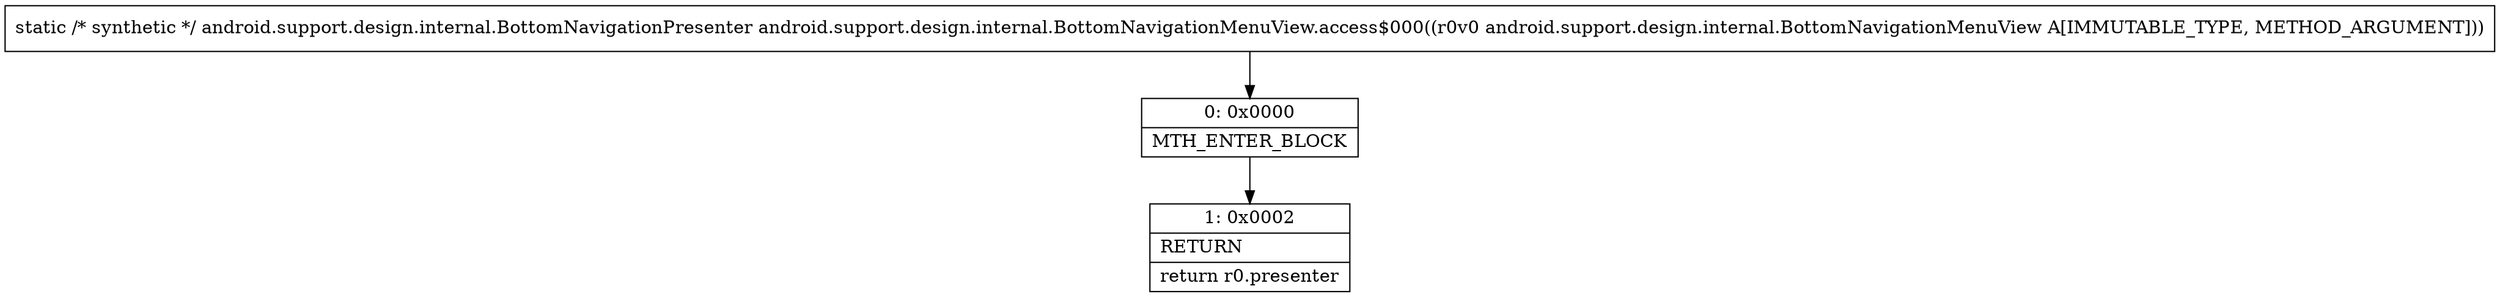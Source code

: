 digraph "CFG forandroid.support.design.internal.BottomNavigationMenuView.access$000(Landroid\/support\/design\/internal\/BottomNavigationMenuView;)Landroid\/support\/design\/internal\/BottomNavigationPresenter;" {
Node_0 [shape=record,label="{0\:\ 0x0000|MTH_ENTER_BLOCK\l}"];
Node_1 [shape=record,label="{1\:\ 0x0002|RETURN\l|return r0.presenter\l}"];
MethodNode[shape=record,label="{static \/* synthetic *\/ android.support.design.internal.BottomNavigationPresenter android.support.design.internal.BottomNavigationMenuView.access$000((r0v0 android.support.design.internal.BottomNavigationMenuView A[IMMUTABLE_TYPE, METHOD_ARGUMENT])) }"];
MethodNode -> Node_0;
Node_0 -> Node_1;
}

